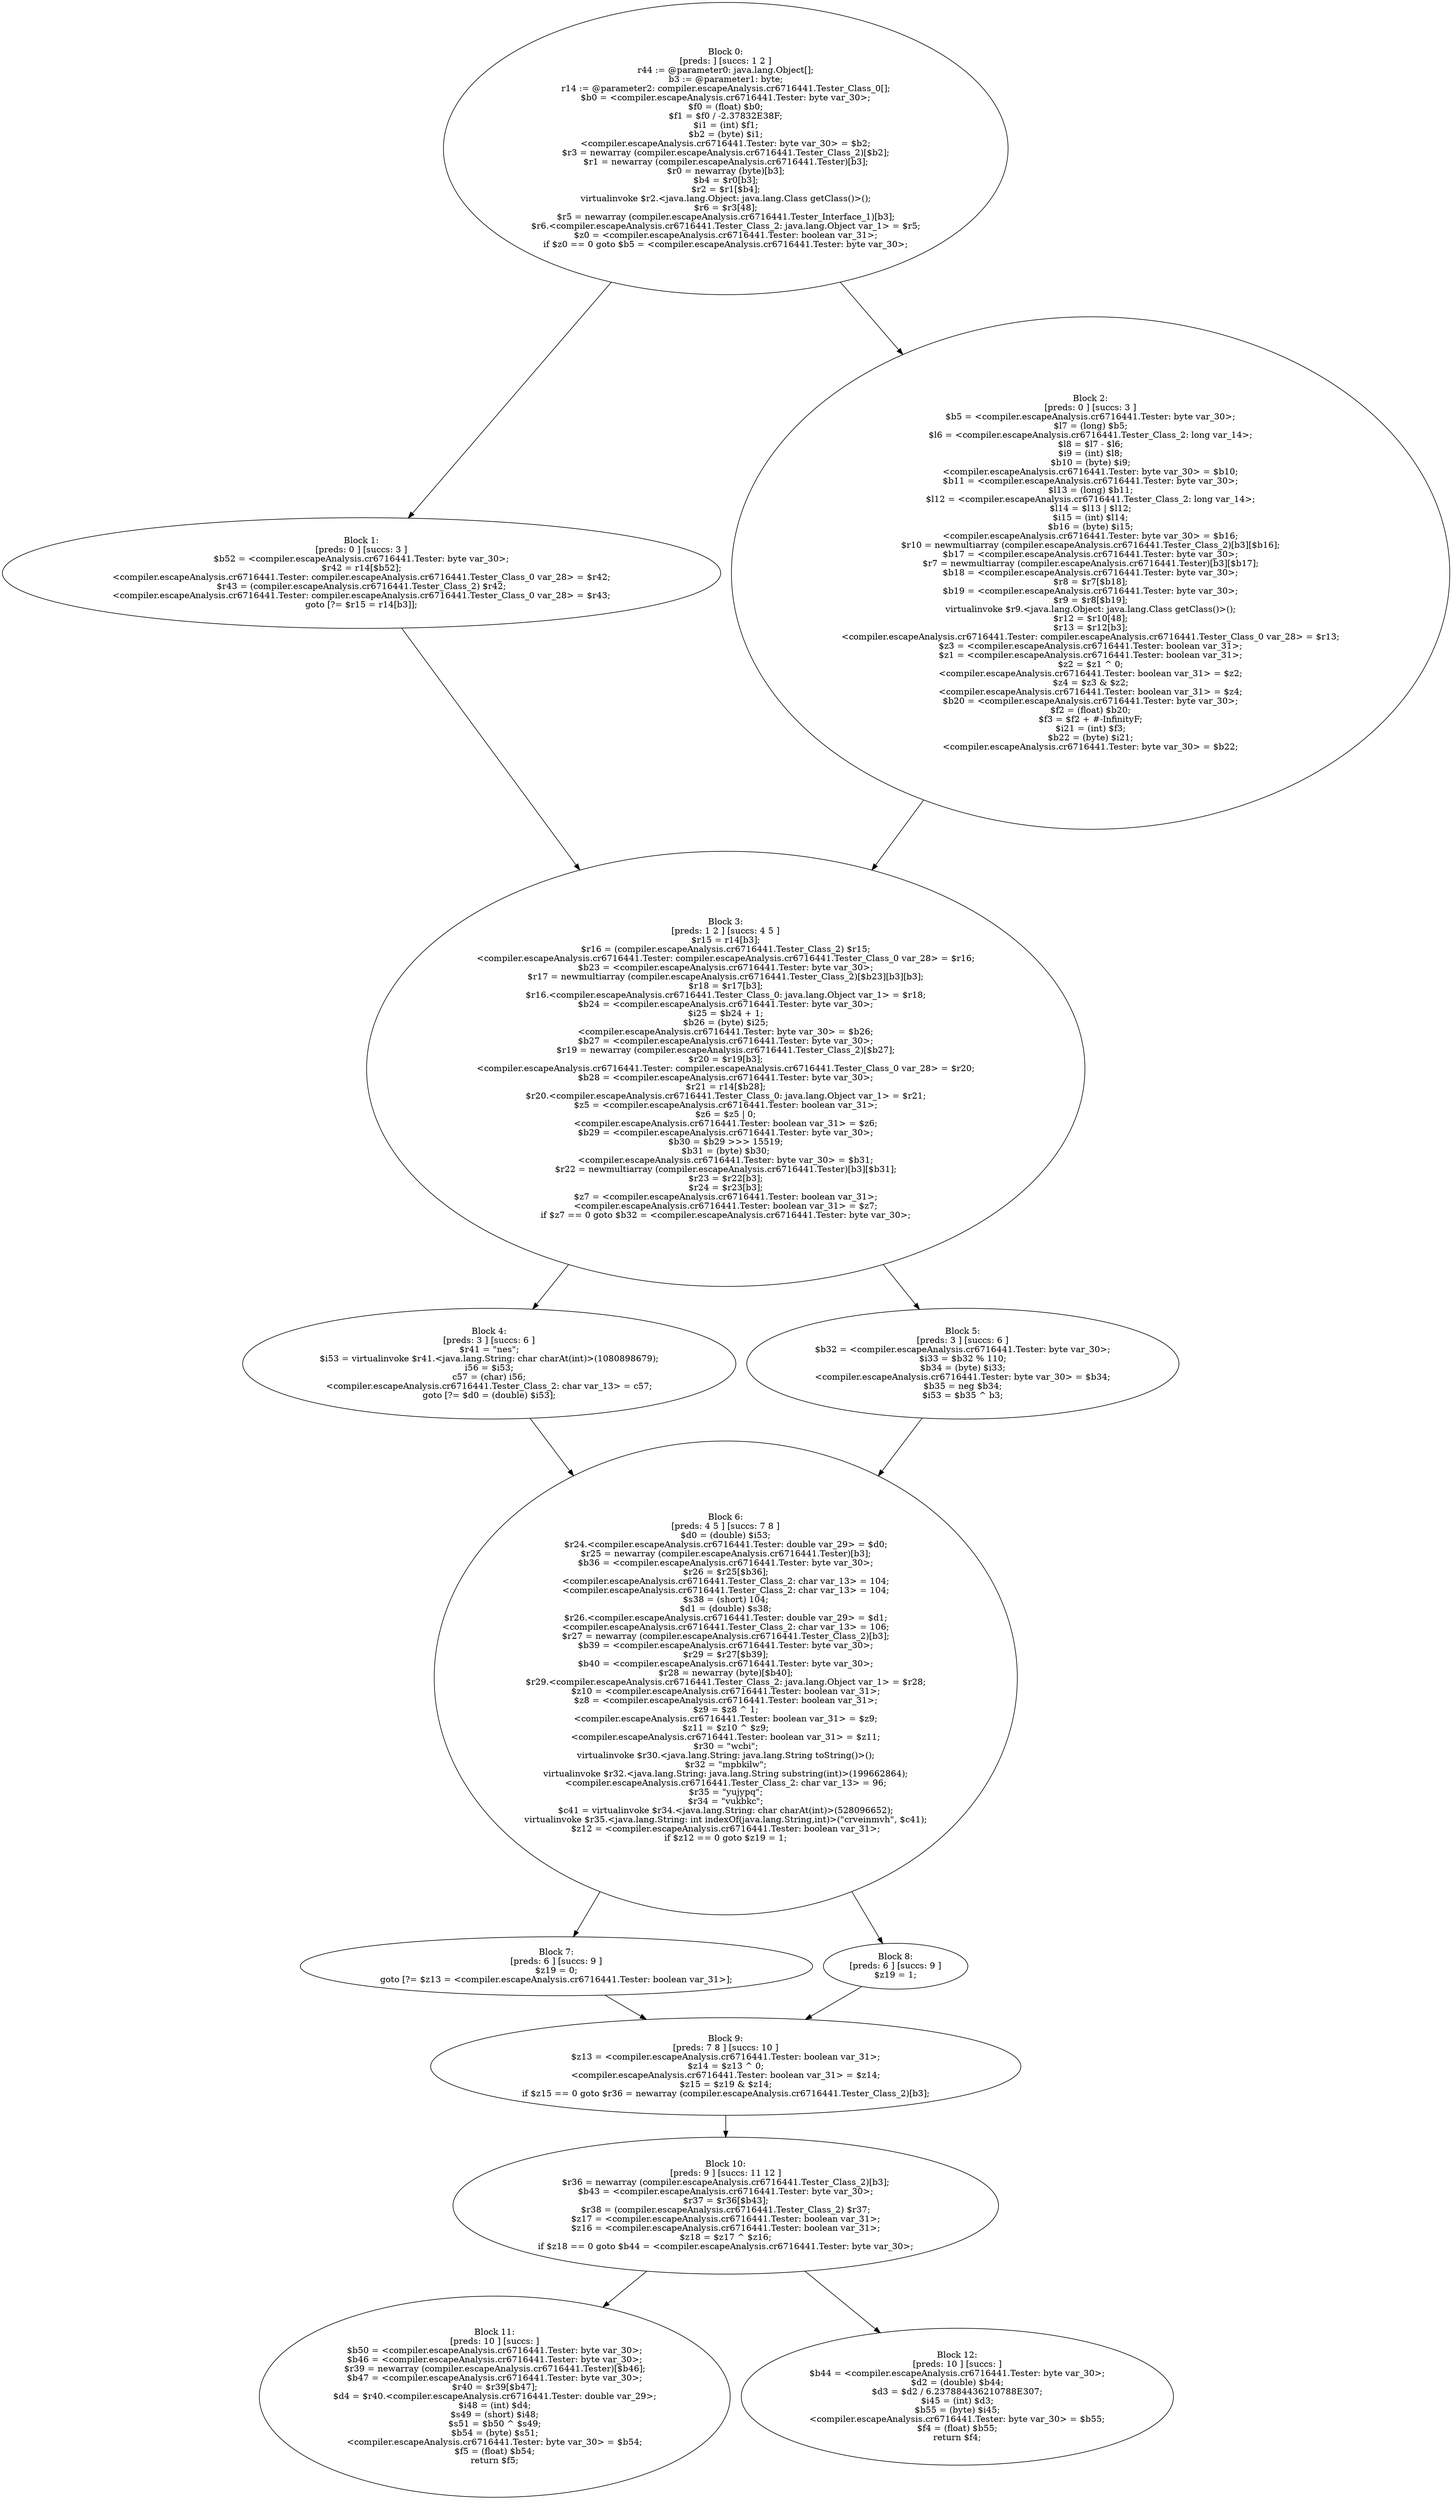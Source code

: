 digraph "unitGraph" {
    "Block 0:
[preds: ] [succs: 1 2 ]
r44 := @parameter0: java.lang.Object[];
b3 := @parameter1: byte;
r14 := @parameter2: compiler.escapeAnalysis.cr6716441.Tester_Class_0[];
$b0 = <compiler.escapeAnalysis.cr6716441.Tester: byte var_30>;
$f0 = (float) $b0;
$f1 = $f0 / -2.37832E38F;
$i1 = (int) $f1;
$b2 = (byte) $i1;
<compiler.escapeAnalysis.cr6716441.Tester: byte var_30> = $b2;
$r3 = newarray (compiler.escapeAnalysis.cr6716441.Tester_Class_2)[$b2];
$r1 = newarray (compiler.escapeAnalysis.cr6716441.Tester)[b3];
$r0 = newarray (byte)[b3];
$b4 = $r0[b3];
$r2 = $r1[$b4];
virtualinvoke $r2.<java.lang.Object: java.lang.Class getClass()>();
$r6 = $r3[48];
$r5 = newarray (compiler.escapeAnalysis.cr6716441.Tester_Interface_1)[b3];
$r6.<compiler.escapeAnalysis.cr6716441.Tester_Class_2: java.lang.Object var_1> = $r5;
$z0 = <compiler.escapeAnalysis.cr6716441.Tester: boolean var_31>;
if $z0 == 0 goto $b5 = <compiler.escapeAnalysis.cr6716441.Tester: byte var_30>;
"
    "Block 1:
[preds: 0 ] [succs: 3 ]
$b52 = <compiler.escapeAnalysis.cr6716441.Tester: byte var_30>;
$r42 = r14[$b52];
<compiler.escapeAnalysis.cr6716441.Tester: compiler.escapeAnalysis.cr6716441.Tester_Class_0 var_28> = $r42;
$r43 = (compiler.escapeAnalysis.cr6716441.Tester_Class_2) $r42;
<compiler.escapeAnalysis.cr6716441.Tester: compiler.escapeAnalysis.cr6716441.Tester_Class_0 var_28> = $r43;
goto [?= $r15 = r14[b3]];
"
    "Block 2:
[preds: 0 ] [succs: 3 ]
$b5 = <compiler.escapeAnalysis.cr6716441.Tester: byte var_30>;
$l7 = (long) $b5;
$l6 = <compiler.escapeAnalysis.cr6716441.Tester_Class_2: long var_14>;
$l8 = $l7 - $l6;
$i9 = (int) $l8;
$b10 = (byte) $i9;
<compiler.escapeAnalysis.cr6716441.Tester: byte var_30> = $b10;
$b11 = <compiler.escapeAnalysis.cr6716441.Tester: byte var_30>;
$l13 = (long) $b11;
$l12 = <compiler.escapeAnalysis.cr6716441.Tester_Class_2: long var_14>;
$l14 = $l13 | $l12;
$i15 = (int) $l14;
$b16 = (byte) $i15;
<compiler.escapeAnalysis.cr6716441.Tester: byte var_30> = $b16;
$r10 = newmultiarray (compiler.escapeAnalysis.cr6716441.Tester_Class_2)[b3][$b16];
$b17 = <compiler.escapeAnalysis.cr6716441.Tester: byte var_30>;
$r7 = newmultiarray (compiler.escapeAnalysis.cr6716441.Tester)[b3][$b17];
$b18 = <compiler.escapeAnalysis.cr6716441.Tester: byte var_30>;
$r8 = $r7[$b18];
$b19 = <compiler.escapeAnalysis.cr6716441.Tester: byte var_30>;
$r9 = $r8[$b19];
virtualinvoke $r9.<java.lang.Object: java.lang.Class getClass()>();
$r12 = $r10[48];
$r13 = $r12[b3];
<compiler.escapeAnalysis.cr6716441.Tester: compiler.escapeAnalysis.cr6716441.Tester_Class_0 var_28> = $r13;
$z3 = <compiler.escapeAnalysis.cr6716441.Tester: boolean var_31>;
$z1 = <compiler.escapeAnalysis.cr6716441.Tester: boolean var_31>;
$z2 = $z1 ^ 0;
<compiler.escapeAnalysis.cr6716441.Tester: boolean var_31> = $z2;
$z4 = $z3 & $z2;
<compiler.escapeAnalysis.cr6716441.Tester: boolean var_31> = $z4;
$b20 = <compiler.escapeAnalysis.cr6716441.Tester: byte var_30>;
$f2 = (float) $b20;
$f3 = $f2 + #-InfinityF;
$i21 = (int) $f3;
$b22 = (byte) $i21;
<compiler.escapeAnalysis.cr6716441.Tester: byte var_30> = $b22;
"
    "Block 3:
[preds: 1 2 ] [succs: 4 5 ]
$r15 = r14[b3];
$r16 = (compiler.escapeAnalysis.cr6716441.Tester_Class_2) $r15;
<compiler.escapeAnalysis.cr6716441.Tester: compiler.escapeAnalysis.cr6716441.Tester_Class_0 var_28> = $r16;
$b23 = <compiler.escapeAnalysis.cr6716441.Tester: byte var_30>;
$r17 = newmultiarray (compiler.escapeAnalysis.cr6716441.Tester_Class_2)[$b23][b3][b3];
$r18 = $r17[b3];
$r16.<compiler.escapeAnalysis.cr6716441.Tester_Class_0: java.lang.Object var_1> = $r18;
$b24 = <compiler.escapeAnalysis.cr6716441.Tester: byte var_30>;
$i25 = $b24 + 1;
$b26 = (byte) $i25;
<compiler.escapeAnalysis.cr6716441.Tester: byte var_30> = $b26;
$b27 = <compiler.escapeAnalysis.cr6716441.Tester: byte var_30>;
$r19 = newarray (compiler.escapeAnalysis.cr6716441.Tester_Class_2)[$b27];
$r20 = $r19[b3];
<compiler.escapeAnalysis.cr6716441.Tester: compiler.escapeAnalysis.cr6716441.Tester_Class_0 var_28> = $r20;
$b28 = <compiler.escapeAnalysis.cr6716441.Tester: byte var_30>;
$r21 = r14[$b28];
$r20.<compiler.escapeAnalysis.cr6716441.Tester_Class_0: java.lang.Object var_1> = $r21;
$z5 = <compiler.escapeAnalysis.cr6716441.Tester: boolean var_31>;
$z6 = $z5 | 0;
<compiler.escapeAnalysis.cr6716441.Tester: boolean var_31> = $z6;
$b29 = <compiler.escapeAnalysis.cr6716441.Tester: byte var_30>;
$b30 = $b29 >>> 15519;
$b31 = (byte) $b30;
<compiler.escapeAnalysis.cr6716441.Tester: byte var_30> = $b31;
$r22 = newmultiarray (compiler.escapeAnalysis.cr6716441.Tester)[b3][$b31];
$r23 = $r22[b3];
$r24 = $r23[b3];
$z7 = <compiler.escapeAnalysis.cr6716441.Tester: boolean var_31>;
<compiler.escapeAnalysis.cr6716441.Tester: boolean var_31> = $z7;
if $z7 == 0 goto $b32 = <compiler.escapeAnalysis.cr6716441.Tester: byte var_30>;
"
    "Block 4:
[preds: 3 ] [succs: 6 ]
$r41 = \"nes\";
$i53 = virtualinvoke $r41.<java.lang.String: char charAt(int)>(1080898679);
i56 = $i53;
c57 = (char) i56;
<compiler.escapeAnalysis.cr6716441.Tester_Class_2: char var_13> = c57;
goto [?= $d0 = (double) $i53];
"
    "Block 5:
[preds: 3 ] [succs: 6 ]
$b32 = <compiler.escapeAnalysis.cr6716441.Tester: byte var_30>;
$i33 = $b32 % 110;
$b34 = (byte) $i33;
<compiler.escapeAnalysis.cr6716441.Tester: byte var_30> = $b34;
$b35 = neg $b34;
$i53 = $b35 ^ b3;
"
    "Block 6:
[preds: 4 5 ] [succs: 7 8 ]
$d0 = (double) $i53;
$r24.<compiler.escapeAnalysis.cr6716441.Tester: double var_29> = $d0;
$r25 = newarray (compiler.escapeAnalysis.cr6716441.Tester)[b3];
$b36 = <compiler.escapeAnalysis.cr6716441.Tester: byte var_30>;
$r26 = $r25[$b36];
<compiler.escapeAnalysis.cr6716441.Tester_Class_2: char var_13> = 104;
<compiler.escapeAnalysis.cr6716441.Tester_Class_2: char var_13> = 104;
$s38 = (short) 104;
$d1 = (double) $s38;
$r26.<compiler.escapeAnalysis.cr6716441.Tester: double var_29> = $d1;
<compiler.escapeAnalysis.cr6716441.Tester_Class_2: char var_13> = 106;
$r27 = newarray (compiler.escapeAnalysis.cr6716441.Tester_Class_2)[b3];
$b39 = <compiler.escapeAnalysis.cr6716441.Tester: byte var_30>;
$r29 = $r27[$b39];
$b40 = <compiler.escapeAnalysis.cr6716441.Tester: byte var_30>;
$r28 = newarray (byte)[$b40];
$r29.<compiler.escapeAnalysis.cr6716441.Tester_Class_2: java.lang.Object var_1> = $r28;
$z10 = <compiler.escapeAnalysis.cr6716441.Tester: boolean var_31>;
$z8 = <compiler.escapeAnalysis.cr6716441.Tester: boolean var_31>;
$z9 = $z8 ^ 1;
<compiler.escapeAnalysis.cr6716441.Tester: boolean var_31> = $z9;
$z11 = $z10 ^ $z9;
<compiler.escapeAnalysis.cr6716441.Tester: boolean var_31> = $z11;
$r30 = \"wcbi\";
virtualinvoke $r30.<java.lang.String: java.lang.String toString()>();
$r32 = \"mpbkilw\";
virtualinvoke $r32.<java.lang.String: java.lang.String substring(int)>(199662864);
<compiler.escapeAnalysis.cr6716441.Tester_Class_2: char var_13> = 96;
$r35 = \"yujypq\";
$r34 = \"vukbkc\";
$c41 = virtualinvoke $r34.<java.lang.String: char charAt(int)>(528096652);
virtualinvoke $r35.<java.lang.String: int indexOf(java.lang.String,int)>(\"crveinmvh\", $c41);
$z12 = <compiler.escapeAnalysis.cr6716441.Tester: boolean var_31>;
if $z12 == 0 goto $z19 = 1;
"
    "Block 7:
[preds: 6 ] [succs: 9 ]
$z19 = 0;
goto [?= $z13 = <compiler.escapeAnalysis.cr6716441.Tester: boolean var_31>];
"
    "Block 8:
[preds: 6 ] [succs: 9 ]
$z19 = 1;
"
    "Block 9:
[preds: 7 8 ] [succs: 10 ]
$z13 = <compiler.escapeAnalysis.cr6716441.Tester: boolean var_31>;
$z14 = $z13 ^ 0;
<compiler.escapeAnalysis.cr6716441.Tester: boolean var_31> = $z14;
$z15 = $z19 & $z14;
if $z15 == 0 goto $r36 = newarray (compiler.escapeAnalysis.cr6716441.Tester_Class_2)[b3];
"
    "Block 10:
[preds: 9 ] [succs: 11 12 ]
$r36 = newarray (compiler.escapeAnalysis.cr6716441.Tester_Class_2)[b3];
$b43 = <compiler.escapeAnalysis.cr6716441.Tester: byte var_30>;
$r37 = $r36[$b43];
$r38 = (compiler.escapeAnalysis.cr6716441.Tester_Class_2) $r37;
$z17 = <compiler.escapeAnalysis.cr6716441.Tester: boolean var_31>;
$z16 = <compiler.escapeAnalysis.cr6716441.Tester: boolean var_31>;
$z18 = $z17 ^ $z16;
if $z18 == 0 goto $b44 = <compiler.escapeAnalysis.cr6716441.Tester: byte var_30>;
"
    "Block 11:
[preds: 10 ] [succs: ]
$b50 = <compiler.escapeAnalysis.cr6716441.Tester: byte var_30>;
$b46 = <compiler.escapeAnalysis.cr6716441.Tester: byte var_30>;
$r39 = newarray (compiler.escapeAnalysis.cr6716441.Tester)[$b46];
$b47 = <compiler.escapeAnalysis.cr6716441.Tester: byte var_30>;
$r40 = $r39[$b47];
$d4 = $r40.<compiler.escapeAnalysis.cr6716441.Tester: double var_29>;
$i48 = (int) $d4;
$s49 = (short) $i48;
$s51 = $b50 ^ $s49;
$b54 = (byte) $s51;
<compiler.escapeAnalysis.cr6716441.Tester: byte var_30> = $b54;
$f5 = (float) $b54;
return $f5;
"
    "Block 12:
[preds: 10 ] [succs: ]
$b44 = <compiler.escapeAnalysis.cr6716441.Tester: byte var_30>;
$d2 = (double) $b44;
$d3 = $d2 / 6.237884436210788E307;
$i45 = (int) $d3;
$b55 = (byte) $i45;
<compiler.escapeAnalysis.cr6716441.Tester: byte var_30> = $b55;
$f4 = (float) $b55;
return $f4;
"
    "Block 0:
[preds: ] [succs: 1 2 ]
r44 := @parameter0: java.lang.Object[];
b3 := @parameter1: byte;
r14 := @parameter2: compiler.escapeAnalysis.cr6716441.Tester_Class_0[];
$b0 = <compiler.escapeAnalysis.cr6716441.Tester: byte var_30>;
$f0 = (float) $b0;
$f1 = $f0 / -2.37832E38F;
$i1 = (int) $f1;
$b2 = (byte) $i1;
<compiler.escapeAnalysis.cr6716441.Tester: byte var_30> = $b2;
$r3 = newarray (compiler.escapeAnalysis.cr6716441.Tester_Class_2)[$b2];
$r1 = newarray (compiler.escapeAnalysis.cr6716441.Tester)[b3];
$r0 = newarray (byte)[b3];
$b4 = $r0[b3];
$r2 = $r1[$b4];
virtualinvoke $r2.<java.lang.Object: java.lang.Class getClass()>();
$r6 = $r3[48];
$r5 = newarray (compiler.escapeAnalysis.cr6716441.Tester_Interface_1)[b3];
$r6.<compiler.escapeAnalysis.cr6716441.Tester_Class_2: java.lang.Object var_1> = $r5;
$z0 = <compiler.escapeAnalysis.cr6716441.Tester: boolean var_31>;
if $z0 == 0 goto $b5 = <compiler.escapeAnalysis.cr6716441.Tester: byte var_30>;
"->"Block 1:
[preds: 0 ] [succs: 3 ]
$b52 = <compiler.escapeAnalysis.cr6716441.Tester: byte var_30>;
$r42 = r14[$b52];
<compiler.escapeAnalysis.cr6716441.Tester: compiler.escapeAnalysis.cr6716441.Tester_Class_0 var_28> = $r42;
$r43 = (compiler.escapeAnalysis.cr6716441.Tester_Class_2) $r42;
<compiler.escapeAnalysis.cr6716441.Tester: compiler.escapeAnalysis.cr6716441.Tester_Class_0 var_28> = $r43;
goto [?= $r15 = r14[b3]];
";
    "Block 0:
[preds: ] [succs: 1 2 ]
r44 := @parameter0: java.lang.Object[];
b3 := @parameter1: byte;
r14 := @parameter2: compiler.escapeAnalysis.cr6716441.Tester_Class_0[];
$b0 = <compiler.escapeAnalysis.cr6716441.Tester: byte var_30>;
$f0 = (float) $b0;
$f1 = $f0 / -2.37832E38F;
$i1 = (int) $f1;
$b2 = (byte) $i1;
<compiler.escapeAnalysis.cr6716441.Tester: byte var_30> = $b2;
$r3 = newarray (compiler.escapeAnalysis.cr6716441.Tester_Class_2)[$b2];
$r1 = newarray (compiler.escapeAnalysis.cr6716441.Tester)[b3];
$r0 = newarray (byte)[b3];
$b4 = $r0[b3];
$r2 = $r1[$b4];
virtualinvoke $r2.<java.lang.Object: java.lang.Class getClass()>();
$r6 = $r3[48];
$r5 = newarray (compiler.escapeAnalysis.cr6716441.Tester_Interface_1)[b3];
$r6.<compiler.escapeAnalysis.cr6716441.Tester_Class_2: java.lang.Object var_1> = $r5;
$z0 = <compiler.escapeAnalysis.cr6716441.Tester: boolean var_31>;
if $z0 == 0 goto $b5 = <compiler.escapeAnalysis.cr6716441.Tester: byte var_30>;
"->"Block 2:
[preds: 0 ] [succs: 3 ]
$b5 = <compiler.escapeAnalysis.cr6716441.Tester: byte var_30>;
$l7 = (long) $b5;
$l6 = <compiler.escapeAnalysis.cr6716441.Tester_Class_2: long var_14>;
$l8 = $l7 - $l6;
$i9 = (int) $l8;
$b10 = (byte) $i9;
<compiler.escapeAnalysis.cr6716441.Tester: byte var_30> = $b10;
$b11 = <compiler.escapeAnalysis.cr6716441.Tester: byte var_30>;
$l13 = (long) $b11;
$l12 = <compiler.escapeAnalysis.cr6716441.Tester_Class_2: long var_14>;
$l14 = $l13 | $l12;
$i15 = (int) $l14;
$b16 = (byte) $i15;
<compiler.escapeAnalysis.cr6716441.Tester: byte var_30> = $b16;
$r10 = newmultiarray (compiler.escapeAnalysis.cr6716441.Tester_Class_2)[b3][$b16];
$b17 = <compiler.escapeAnalysis.cr6716441.Tester: byte var_30>;
$r7 = newmultiarray (compiler.escapeAnalysis.cr6716441.Tester)[b3][$b17];
$b18 = <compiler.escapeAnalysis.cr6716441.Tester: byte var_30>;
$r8 = $r7[$b18];
$b19 = <compiler.escapeAnalysis.cr6716441.Tester: byte var_30>;
$r9 = $r8[$b19];
virtualinvoke $r9.<java.lang.Object: java.lang.Class getClass()>();
$r12 = $r10[48];
$r13 = $r12[b3];
<compiler.escapeAnalysis.cr6716441.Tester: compiler.escapeAnalysis.cr6716441.Tester_Class_0 var_28> = $r13;
$z3 = <compiler.escapeAnalysis.cr6716441.Tester: boolean var_31>;
$z1 = <compiler.escapeAnalysis.cr6716441.Tester: boolean var_31>;
$z2 = $z1 ^ 0;
<compiler.escapeAnalysis.cr6716441.Tester: boolean var_31> = $z2;
$z4 = $z3 & $z2;
<compiler.escapeAnalysis.cr6716441.Tester: boolean var_31> = $z4;
$b20 = <compiler.escapeAnalysis.cr6716441.Tester: byte var_30>;
$f2 = (float) $b20;
$f3 = $f2 + #-InfinityF;
$i21 = (int) $f3;
$b22 = (byte) $i21;
<compiler.escapeAnalysis.cr6716441.Tester: byte var_30> = $b22;
";
    "Block 1:
[preds: 0 ] [succs: 3 ]
$b52 = <compiler.escapeAnalysis.cr6716441.Tester: byte var_30>;
$r42 = r14[$b52];
<compiler.escapeAnalysis.cr6716441.Tester: compiler.escapeAnalysis.cr6716441.Tester_Class_0 var_28> = $r42;
$r43 = (compiler.escapeAnalysis.cr6716441.Tester_Class_2) $r42;
<compiler.escapeAnalysis.cr6716441.Tester: compiler.escapeAnalysis.cr6716441.Tester_Class_0 var_28> = $r43;
goto [?= $r15 = r14[b3]];
"->"Block 3:
[preds: 1 2 ] [succs: 4 5 ]
$r15 = r14[b3];
$r16 = (compiler.escapeAnalysis.cr6716441.Tester_Class_2) $r15;
<compiler.escapeAnalysis.cr6716441.Tester: compiler.escapeAnalysis.cr6716441.Tester_Class_0 var_28> = $r16;
$b23 = <compiler.escapeAnalysis.cr6716441.Tester: byte var_30>;
$r17 = newmultiarray (compiler.escapeAnalysis.cr6716441.Tester_Class_2)[$b23][b3][b3];
$r18 = $r17[b3];
$r16.<compiler.escapeAnalysis.cr6716441.Tester_Class_0: java.lang.Object var_1> = $r18;
$b24 = <compiler.escapeAnalysis.cr6716441.Tester: byte var_30>;
$i25 = $b24 + 1;
$b26 = (byte) $i25;
<compiler.escapeAnalysis.cr6716441.Tester: byte var_30> = $b26;
$b27 = <compiler.escapeAnalysis.cr6716441.Tester: byte var_30>;
$r19 = newarray (compiler.escapeAnalysis.cr6716441.Tester_Class_2)[$b27];
$r20 = $r19[b3];
<compiler.escapeAnalysis.cr6716441.Tester: compiler.escapeAnalysis.cr6716441.Tester_Class_0 var_28> = $r20;
$b28 = <compiler.escapeAnalysis.cr6716441.Tester: byte var_30>;
$r21 = r14[$b28];
$r20.<compiler.escapeAnalysis.cr6716441.Tester_Class_0: java.lang.Object var_1> = $r21;
$z5 = <compiler.escapeAnalysis.cr6716441.Tester: boolean var_31>;
$z6 = $z5 | 0;
<compiler.escapeAnalysis.cr6716441.Tester: boolean var_31> = $z6;
$b29 = <compiler.escapeAnalysis.cr6716441.Tester: byte var_30>;
$b30 = $b29 >>> 15519;
$b31 = (byte) $b30;
<compiler.escapeAnalysis.cr6716441.Tester: byte var_30> = $b31;
$r22 = newmultiarray (compiler.escapeAnalysis.cr6716441.Tester)[b3][$b31];
$r23 = $r22[b3];
$r24 = $r23[b3];
$z7 = <compiler.escapeAnalysis.cr6716441.Tester: boolean var_31>;
<compiler.escapeAnalysis.cr6716441.Tester: boolean var_31> = $z7;
if $z7 == 0 goto $b32 = <compiler.escapeAnalysis.cr6716441.Tester: byte var_30>;
";
    "Block 2:
[preds: 0 ] [succs: 3 ]
$b5 = <compiler.escapeAnalysis.cr6716441.Tester: byte var_30>;
$l7 = (long) $b5;
$l6 = <compiler.escapeAnalysis.cr6716441.Tester_Class_2: long var_14>;
$l8 = $l7 - $l6;
$i9 = (int) $l8;
$b10 = (byte) $i9;
<compiler.escapeAnalysis.cr6716441.Tester: byte var_30> = $b10;
$b11 = <compiler.escapeAnalysis.cr6716441.Tester: byte var_30>;
$l13 = (long) $b11;
$l12 = <compiler.escapeAnalysis.cr6716441.Tester_Class_2: long var_14>;
$l14 = $l13 | $l12;
$i15 = (int) $l14;
$b16 = (byte) $i15;
<compiler.escapeAnalysis.cr6716441.Tester: byte var_30> = $b16;
$r10 = newmultiarray (compiler.escapeAnalysis.cr6716441.Tester_Class_2)[b3][$b16];
$b17 = <compiler.escapeAnalysis.cr6716441.Tester: byte var_30>;
$r7 = newmultiarray (compiler.escapeAnalysis.cr6716441.Tester)[b3][$b17];
$b18 = <compiler.escapeAnalysis.cr6716441.Tester: byte var_30>;
$r8 = $r7[$b18];
$b19 = <compiler.escapeAnalysis.cr6716441.Tester: byte var_30>;
$r9 = $r8[$b19];
virtualinvoke $r9.<java.lang.Object: java.lang.Class getClass()>();
$r12 = $r10[48];
$r13 = $r12[b3];
<compiler.escapeAnalysis.cr6716441.Tester: compiler.escapeAnalysis.cr6716441.Tester_Class_0 var_28> = $r13;
$z3 = <compiler.escapeAnalysis.cr6716441.Tester: boolean var_31>;
$z1 = <compiler.escapeAnalysis.cr6716441.Tester: boolean var_31>;
$z2 = $z1 ^ 0;
<compiler.escapeAnalysis.cr6716441.Tester: boolean var_31> = $z2;
$z4 = $z3 & $z2;
<compiler.escapeAnalysis.cr6716441.Tester: boolean var_31> = $z4;
$b20 = <compiler.escapeAnalysis.cr6716441.Tester: byte var_30>;
$f2 = (float) $b20;
$f3 = $f2 + #-InfinityF;
$i21 = (int) $f3;
$b22 = (byte) $i21;
<compiler.escapeAnalysis.cr6716441.Tester: byte var_30> = $b22;
"->"Block 3:
[preds: 1 2 ] [succs: 4 5 ]
$r15 = r14[b3];
$r16 = (compiler.escapeAnalysis.cr6716441.Tester_Class_2) $r15;
<compiler.escapeAnalysis.cr6716441.Tester: compiler.escapeAnalysis.cr6716441.Tester_Class_0 var_28> = $r16;
$b23 = <compiler.escapeAnalysis.cr6716441.Tester: byte var_30>;
$r17 = newmultiarray (compiler.escapeAnalysis.cr6716441.Tester_Class_2)[$b23][b3][b3];
$r18 = $r17[b3];
$r16.<compiler.escapeAnalysis.cr6716441.Tester_Class_0: java.lang.Object var_1> = $r18;
$b24 = <compiler.escapeAnalysis.cr6716441.Tester: byte var_30>;
$i25 = $b24 + 1;
$b26 = (byte) $i25;
<compiler.escapeAnalysis.cr6716441.Tester: byte var_30> = $b26;
$b27 = <compiler.escapeAnalysis.cr6716441.Tester: byte var_30>;
$r19 = newarray (compiler.escapeAnalysis.cr6716441.Tester_Class_2)[$b27];
$r20 = $r19[b3];
<compiler.escapeAnalysis.cr6716441.Tester: compiler.escapeAnalysis.cr6716441.Tester_Class_0 var_28> = $r20;
$b28 = <compiler.escapeAnalysis.cr6716441.Tester: byte var_30>;
$r21 = r14[$b28];
$r20.<compiler.escapeAnalysis.cr6716441.Tester_Class_0: java.lang.Object var_1> = $r21;
$z5 = <compiler.escapeAnalysis.cr6716441.Tester: boolean var_31>;
$z6 = $z5 | 0;
<compiler.escapeAnalysis.cr6716441.Tester: boolean var_31> = $z6;
$b29 = <compiler.escapeAnalysis.cr6716441.Tester: byte var_30>;
$b30 = $b29 >>> 15519;
$b31 = (byte) $b30;
<compiler.escapeAnalysis.cr6716441.Tester: byte var_30> = $b31;
$r22 = newmultiarray (compiler.escapeAnalysis.cr6716441.Tester)[b3][$b31];
$r23 = $r22[b3];
$r24 = $r23[b3];
$z7 = <compiler.escapeAnalysis.cr6716441.Tester: boolean var_31>;
<compiler.escapeAnalysis.cr6716441.Tester: boolean var_31> = $z7;
if $z7 == 0 goto $b32 = <compiler.escapeAnalysis.cr6716441.Tester: byte var_30>;
";
    "Block 3:
[preds: 1 2 ] [succs: 4 5 ]
$r15 = r14[b3];
$r16 = (compiler.escapeAnalysis.cr6716441.Tester_Class_2) $r15;
<compiler.escapeAnalysis.cr6716441.Tester: compiler.escapeAnalysis.cr6716441.Tester_Class_0 var_28> = $r16;
$b23 = <compiler.escapeAnalysis.cr6716441.Tester: byte var_30>;
$r17 = newmultiarray (compiler.escapeAnalysis.cr6716441.Tester_Class_2)[$b23][b3][b3];
$r18 = $r17[b3];
$r16.<compiler.escapeAnalysis.cr6716441.Tester_Class_0: java.lang.Object var_1> = $r18;
$b24 = <compiler.escapeAnalysis.cr6716441.Tester: byte var_30>;
$i25 = $b24 + 1;
$b26 = (byte) $i25;
<compiler.escapeAnalysis.cr6716441.Tester: byte var_30> = $b26;
$b27 = <compiler.escapeAnalysis.cr6716441.Tester: byte var_30>;
$r19 = newarray (compiler.escapeAnalysis.cr6716441.Tester_Class_2)[$b27];
$r20 = $r19[b3];
<compiler.escapeAnalysis.cr6716441.Tester: compiler.escapeAnalysis.cr6716441.Tester_Class_0 var_28> = $r20;
$b28 = <compiler.escapeAnalysis.cr6716441.Tester: byte var_30>;
$r21 = r14[$b28];
$r20.<compiler.escapeAnalysis.cr6716441.Tester_Class_0: java.lang.Object var_1> = $r21;
$z5 = <compiler.escapeAnalysis.cr6716441.Tester: boolean var_31>;
$z6 = $z5 | 0;
<compiler.escapeAnalysis.cr6716441.Tester: boolean var_31> = $z6;
$b29 = <compiler.escapeAnalysis.cr6716441.Tester: byte var_30>;
$b30 = $b29 >>> 15519;
$b31 = (byte) $b30;
<compiler.escapeAnalysis.cr6716441.Tester: byte var_30> = $b31;
$r22 = newmultiarray (compiler.escapeAnalysis.cr6716441.Tester)[b3][$b31];
$r23 = $r22[b3];
$r24 = $r23[b3];
$z7 = <compiler.escapeAnalysis.cr6716441.Tester: boolean var_31>;
<compiler.escapeAnalysis.cr6716441.Tester: boolean var_31> = $z7;
if $z7 == 0 goto $b32 = <compiler.escapeAnalysis.cr6716441.Tester: byte var_30>;
"->"Block 4:
[preds: 3 ] [succs: 6 ]
$r41 = \"nes\";
$i53 = virtualinvoke $r41.<java.lang.String: char charAt(int)>(1080898679);
i56 = $i53;
c57 = (char) i56;
<compiler.escapeAnalysis.cr6716441.Tester_Class_2: char var_13> = c57;
goto [?= $d0 = (double) $i53];
";
    "Block 3:
[preds: 1 2 ] [succs: 4 5 ]
$r15 = r14[b3];
$r16 = (compiler.escapeAnalysis.cr6716441.Tester_Class_2) $r15;
<compiler.escapeAnalysis.cr6716441.Tester: compiler.escapeAnalysis.cr6716441.Tester_Class_0 var_28> = $r16;
$b23 = <compiler.escapeAnalysis.cr6716441.Tester: byte var_30>;
$r17 = newmultiarray (compiler.escapeAnalysis.cr6716441.Tester_Class_2)[$b23][b3][b3];
$r18 = $r17[b3];
$r16.<compiler.escapeAnalysis.cr6716441.Tester_Class_0: java.lang.Object var_1> = $r18;
$b24 = <compiler.escapeAnalysis.cr6716441.Tester: byte var_30>;
$i25 = $b24 + 1;
$b26 = (byte) $i25;
<compiler.escapeAnalysis.cr6716441.Tester: byte var_30> = $b26;
$b27 = <compiler.escapeAnalysis.cr6716441.Tester: byte var_30>;
$r19 = newarray (compiler.escapeAnalysis.cr6716441.Tester_Class_2)[$b27];
$r20 = $r19[b3];
<compiler.escapeAnalysis.cr6716441.Tester: compiler.escapeAnalysis.cr6716441.Tester_Class_0 var_28> = $r20;
$b28 = <compiler.escapeAnalysis.cr6716441.Tester: byte var_30>;
$r21 = r14[$b28];
$r20.<compiler.escapeAnalysis.cr6716441.Tester_Class_0: java.lang.Object var_1> = $r21;
$z5 = <compiler.escapeAnalysis.cr6716441.Tester: boolean var_31>;
$z6 = $z5 | 0;
<compiler.escapeAnalysis.cr6716441.Tester: boolean var_31> = $z6;
$b29 = <compiler.escapeAnalysis.cr6716441.Tester: byte var_30>;
$b30 = $b29 >>> 15519;
$b31 = (byte) $b30;
<compiler.escapeAnalysis.cr6716441.Tester: byte var_30> = $b31;
$r22 = newmultiarray (compiler.escapeAnalysis.cr6716441.Tester)[b3][$b31];
$r23 = $r22[b3];
$r24 = $r23[b3];
$z7 = <compiler.escapeAnalysis.cr6716441.Tester: boolean var_31>;
<compiler.escapeAnalysis.cr6716441.Tester: boolean var_31> = $z7;
if $z7 == 0 goto $b32 = <compiler.escapeAnalysis.cr6716441.Tester: byte var_30>;
"->"Block 5:
[preds: 3 ] [succs: 6 ]
$b32 = <compiler.escapeAnalysis.cr6716441.Tester: byte var_30>;
$i33 = $b32 % 110;
$b34 = (byte) $i33;
<compiler.escapeAnalysis.cr6716441.Tester: byte var_30> = $b34;
$b35 = neg $b34;
$i53 = $b35 ^ b3;
";
    "Block 4:
[preds: 3 ] [succs: 6 ]
$r41 = \"nes\";
$i53 = virtualinvoke $r41.<java.lang.String: char charAt(int)>(1080898679);
i56 = $i53;
c57 = (char) i56;
<compiler.escapeAnalysis.cr6716441.Tester_Class_2: char var_13> = c57;
goto [?= $d0 = (double) $i53];
"->"Block 6:
[preds: 4 5 ] [succs: 7 8 ]
$d0 = (double) $i53;
$r24.<compiler.escapeAnalysis.cr6716441.Tester: double var_29> = $d0;
$r25 = newarray (compiler.escapeAnalysis.cr6716441.Tester)[b3];
$b36 = <compiler.escapeAnalysis.cr6716441.Tester: byte var_30>;
$r26 = $r25[$b36];
<compiler.escapeAnalysis.cr6716441.Tester_Class_2: char var_13> = 104;
<compiler.escapeAnalysis.cr6716441.Tester_Class_2: char var_13> = 104;
$s38 = (short) 104;
$d1 = (double) $s38;
$r26.<compiler.escapeAnalysis.cr6716441.Tester: double var_29> = $d1;
<compiler.escapeAnalysis.cr6716441.Tester_Class_2: char var_13> = 106;
$r27 = newarray (compiler.escapeAnalysis.cr6716441.Tester_Class_2)[b3];
$b39 = <compiler.escapeAnalysis.cr6716441.Tester: byte var_30>;
$r29 = $r27[$b39];
$b40 = <compiler.escapeAnalysis.cr6716441.Tester: byte var_30>;
$r28 = newarray (byte)[$b40];
$r29.<compiler.escapeAnalysis.cr6716441.Tester_Class_2: java.lang.Object var_1> = $r28;
$z10 = <compiler.escapeAnalysis.cr6716441.Tester: boolean var_31>;
$z8 = <compiler.escapeAnalysis.cr6716441.Tester: boolean var_31>;
$z9 = $z8 ^ 1;
<compiler.escapeAnalysis.cr6716441.Tester: boolean var_31> = $z9;
$z11 = $z10 ^ $z9;
<compiler.escapeAnalysis.cr6716441.Tester: boolean var_31> = $z11;
$r30 = \"wcbi\";
virtualinvoke $r30.<java.lang.String: java.lang.String toString()>();
$r32 = \"mpbkilw\";
virtualinvoke $r32.<java.lang.String: java.lang.String substring(int)>(199662864);
<compiler.escapeAnalysis.cr6716441.Tester_Class_2: char var_13> = 96;
$r35 = \"yujypq\";
$r34 = \"vukbkc\";
$c41 = virtualinvoke $r34.<java.lang.String: char charAt(int)>(528096652);
virtualinvoke $r35.<java.lang.String: int indexOf(java.lang.String,int)>(\"crveinmvh\", $c41);
$z12 = <compiler.escapeAnalysis.cr6716441.Tester: boolean var_31>;
if $z12 == 0 goto $z19 = 1;
";
    "Block 5:
[preds: 3 ] [succs: 6 ]
$b32 = <compiler.escapeAnalysis.cr6716441.Tester: byte var_30>;
$i33 = $b32 % 110;
$b34 = (byte) $i33;
<compiler.escapeAnalysis.cr6716441.Tester: byte var_30> = $b34;
$b35 = neg $b34;
$i53 = $b35 ^ b3;
"->"Block 6:
[preds: 4 5 ] [succs: 7 8 ]
$d0 = (double) $i53;
$r24.<compiler.escapeAnalysis.cr6716441.Tester: double var_29> = $d0;
$r25 = newarray (compiler.escapeAnalysis.cr6716441.Tester)[b3];
$b36 = <compiler.escapeAnalysis.cr6716441.Tester: byte var_30>;
$r26 = $r25[$b36];
<compiler.escapeAnalysis.cr6716441.Tester_Class_2: char var_13> = 104;
<compiler.escapeAnalysis.cr6716441.Tester_Class_2: char var_13> = 104;
$s38 = (short) 104;
$d1 = (double) $s38;
$r26.<compiler.escapeAnalysis.cr6716441.Tester: double var_29> = $d1;
<compiler.escapeAnalysis.cr6716441.Tester_Class_2: char var_13> = 106;
$r27 = newarray (compiler.escapeAnalysis.cr6716441.Tester_Class_2)[b3];
$b39 = <compiler.escapeAnalysis.cr6716441.Tester: byte var_30>;
$r29 = $r27[$b39];
$b40 = <compiler.escapeAnalysis.cr6716441.Tester: byte var_30>;
$r28 = newarray (byte)[$b40];
$r29.<compiler.escapeAnalysis.cr6716441.Tester_Class_2: java.lang.Object var_1> = $r28;
$z10 = <compiler.escapeAnalysis.cr6716441.Tester: boolean var_31>;
$z8 = <compiler.escapeAnalysis.cr6716441.Tester: boolean var_31>;
$z9 = $z8 ^ 1;
<compiler.escapeAnalysis.cr6716441.Tester: boolean var_31> = $z9;
$z11 = $z10 ^ $z9;
<compiler.escapeAnalysis.cr6716441.Tester: boolean var_31> = $z11;
$r30 = \"wcbi\";
virtualinvoke $r30.<java.lang.String: java.lang.String toString()>();
$r32 = \"mpbkilw\";
virtualinvoke $r32.<java.lang.String: java.lang.String substring(int)>(199662864);
<compiler.escapeAnalysis.cr6716441.Tester_Class_2: char var_13> = 96;
$r35 = \"yujypq\";
$r34 = \"vukbkc\";
$c41 = virtualinvoke $r34.<java.lang.String: char charAt(int)>(528096652);
virtualinvoke $r35.<java.lang.String: int indexOf(java.lang.String,int)>(\"crveinmvh\", $c41);
$z12 = <compiler.escapeAnalysis.cr6716441.Tester: boolean var_31>;
if $z12 == 0 goto $z19 = 1;
";
    "Block 6:
[preds: 4 5 ] [succs: 7 8 ]
$d0 = (double) $i53;
$r24.<compiler.escapeAnalysis.cr6716441.Tester: double var_29> = $d0;
$r25 = newarray (compiler.escapeAnalysis.cr6716441.Tester)[b3];
$b36 = <compiler.escapeAnalysis.cr6716441.Tester: byte var_30>;
$r26 = $r25[$b36];
<compiler.escapeAnalysis.cr6716441.Tester_Class_2: char var_13> = 104;
<compiler.escapeAnalysis.cr6716441.Tester_Class_2: char var_13> = 104;
$s38 = (short) 104;
$d1 = (double) $s38;
$r26.<compiler.escapeAnalysis.cr6716441.Tester: double var_29> = $d1;
<compiler.escapeAnalysis.cr6716441.Tester_Class_2: char var_13> = 106;
$r27 = newarray (compiler.escapeAnalysis.cr6716441.Tester_Class_2)[b3];
$b39 = <compiler.escapeAnalysis.cr6716441.Tester: byte var_30>;
$r29 = $r27[$b39];
$b40 = <compiler.escapeAnalysis.cr6716441.Tester: byte var_30>;
$r28 = newarray (byte)[$b40];
$r29.<compiler.escapeAnalysis.cr6716441.Tester_Class_2: java.lang.Object var_1> = $r28;
$z10 = <compiler.escapeAnalysis.cr6716441.Tester: boolean var_31>;
$z8 = <compiler.escapeAnalysis.cr6716441.Tester: boolean var_31>;
$z9 = $z8 ^ 1;
<compiler.escapeAnalysis.cr6716441.Tester: boolean var_31> = $z9;
$z11 = $z10 ^ $z9;
<compiler.escapeAnalysis.cr6716441.Tester: boolean var_31> = $z11;
$r30 = \"wcbi\";
virtualinvoke $r30.<java.lang.String: java.lang.String toString()>();
$r32 = \"mpbkilw\";
virtualinvoke $r32.<java.lang.String: java.lang.String substring(int)>(199662864);
<compiler.escapeAnalysis.cr6716441.Tester_Class_2: char var_13> = 96;
$r35 = \"yujypq\";
$r34 = \"vukbkc\";
$c41 = virtualinvoke $r34.<java.lang.String: char charAt(int)>(528096652);
virtualinvoke $r35.<java.lang.String: int indexOf(java.lang.String,int)>(\"crveinmvh\", $c41);
$z12 = <compiler.escapeAnalysis.cr6716441.Tester: boolean var_31>;
if $z12 == 0 goto $z19 = 1;
"->"Block 7:
[preds: 6 ] [succs: 9 ]
$z19 = 0;
goto [?= $z13 = <compiler.escapeAnalysis.cr6716441.Tester: boolean var_31>];
";
    "Block 6:
[preds: 4 5 ] [succs: 7 8 ]
$d0 = (double) $i53;
$r24.<compiler.escapeAnalysis.cr6716441.Tester: double var_29> = $d0;
$r25 = newarray (compiler.escapeAnalysis.cr6716441.Tester)[b3];
$b36 = <compiler.escapeAnalysis.cr6716441.Tester: byte var_30>;
$r26 = $r25[$b36];
<compiler.escapeAnalysis.cr6716441.Tester_Class_2: char var_13> = 104;
<compiler.escapeAnalysis.cr6716441.Tester_Class_2: char var_13> = 104;
$s38 = (short) 104;
$d1 = (double) $s38;
$r26.<compiler.escapeAnalysis.cr6716441.Tester: double var_29> = $d1;
<compiler.escapeAnalysis.cr6716441.Tester_Class_2: char var_13> = 106;
$r27 = newarray (compiler.escapeAnalysis.cr6716441.Tester_Class_2)[b3];
$b39 = <compiler.escapeAnalysis.cr6716441.Tester: byte var_30>;
$r29 = $r27[$b39];
$b40 = <compiler.escapeAnalysis.cr6716441.Tester: byte var_30>;
$r28 = newarray (byte)[$b40];
$r29.<compiler.escapeAnalysis.cr6716441.Tester_Class_2: java.lang.Object var_1> = $r28;
$z10 = <compiler.escapeAnalysis.cr6716441.Tester: boolean var_31>;
$z8 = <compiler.escapeAnalysis.cr6716441.Tester: boolean var_31>;
$z9 = $z8 ^ 1;
<compiler.escapeAnalysis.cr6716441.Tester: boolean var_31> = $z9;
$z11 = $z10 ^ $z9;
<compiler.escapeAnalysis.cr6716441.Tester: boolean var_31> = $z11;
$r30 = \"wcbi\";
virtualinvoke $r30.<java.lang.String: java.lang.String toString()>();
$r32 = \"mpbkilw\";
virtualinvoke $r32.<java.lang.String: java.lang.String substring(int)>(199662864);
<compiler.escapeAnalysis.cr6716441.Tester_Class_2: char var_13> = 96;
$r35 = \"yujypq\";
$r34 = \"vukbkc\";
$c41 = virtualinvoke $r34.<java.lang.String: char charAt(int)>(528096652);
virtualinvoke $r35.<java.lang.String: int indexOf(java.lang.String,int)>(\"crveinmvh\", $c41);
$z12 = <compiler.escapeAnalysis.cr6716441.Tester: boolean var_31>;
if $z12 == 0 goto $z19 = 1;
"->"Block 8:
[preds: 6 ] [succs: 9 ]
$z19 = 1;
";
    "Block 7:
[preds: 6 ] [succs: 9 ]
$z19 = 0;
goto [?= $z13 = <compiler.escapeAnalysis.cr6716441.Tester: boolean var_31>];
"->"Block 9:
[preds: 7 8 ] [succs: 10 ]
$z13 = <compiler.escapeAnalysis.cr6716441.Tester: boolean var_31>;
$z14 = $z13 ^ 0;
<compiler.escapeAnalysis.cr6716441.Tester: boolean var_31> = $z14;
$z15 = $z19 & $z14;
if $z15 == 0 goto $r36 = newarray (compiler.escapeAnalysis.cr6716441.Tester_Class_2)[b3];
";
    "Block 8:
[preds: 6 ] [succs: 9 ]
$z19 = 1;
"->"Block 9:
[preds: 7 8 ] [succs: 10 ]
$z13 = <compiler.escapeAnalysis.cr6716441.Tester: boolean var_31>;
$z14 = $z13 ^ 0;
<compiler.escapeAnalysis.cr6716441.Tester: boolean var_31> = $z14;
$z15 = $z19 & $z14;
if $z15 == 0 goto $r36 = newarray (compiler.escapeAnalysis.cr6716441.Tester_Class_2)[b3];
";
    "Block 9:
[preds: 7 8 ] [succs: 10 ]
$z13 = <compiler.escapeAnalysis.cr6716441.Tester: boolean var_31>;
$z14 = $z13 ^ 0;
<compiler.escapeAnalysis.cr6716441.Tester: boolean var_31> = $z14;
$z15 = $z19 & $z14;
if $z15 == 0 goto $r36 = newarray (compiler.escapeAnalysis.cr6716441.Tester_Class_2)[b3];
"->"Block 10:
[preds: 9 ] [succs: 11 12 ]
$r36 = newarray (compiler.escapeAnalysis.cr6716441.Tester_Class_2)[b3];
$b43 = <compiler.escapeAnalysis.cr6716441.Tester: byte var_30>;
$r37 = $r36[$b43];
$r38 = (compiler.escapeAnalysis.cr6716441.Tester_Class_2) $r37;
$z17 = <compiler.escapeAnalysis.cr6716441.Tester: boolean var_31>;
$z16 = <compiler.escapeAnalysis.cr6716441.Tester: boolean var_31>;
$z18 = $z17 ^ $z16;
if $z18 == 0 goto $b44 = <compiler.escapeAnalysis.cr6716441.Tester: byte var_30>;
";
    "Block 10:
[preds: 9 ] [succs: 11 12 ]
$r36 = newarray (compiler.escapeAnalysis.cr6716441.Tester_Class_2)[b3];
$b43 = <compiler.escapeAnalysis.cr6716441.Tester: byte var_30>;
$r37 = $r36[$b43];
$r38 = (compiler.escapeAnalysis.cr6716441.Tester_Class_2) $r37;
$z17 = <compiler.escapeAnalysis.cr6716441.Tester: boolean var_31>;
$z16 = <compiler.escapeAnalysis.cr6716441.Tester: boolean var_31>;
$z18 = $z17 ^ $z16;
if $z18 == 0 goto $b44 = <compiler.escapeAnalysis.cr6716441.Tester: byte var_30>;
"->"Block 11:
[preds: 10 ] [succs: ]
$b50 = <compiler.escapeAnalysis.cr6716441.Tester: byte var_30>;
$b46 = <compiler.escapeAnalysis.cr6716441.Tester: byte var_30>;
$r39 = newarray (compiler.escapeAnalysis.cr6716441.Tester)[$b46];
$b47 = <compiler.escapeAnalysis.cr6716441.Tester: byte var_30>;
$r40 = $r39[$b47];
$d4 = $r40.<compiler.escapeAnalysis.cr6716441.Tester: double var_29>;
$i48 = (int) $d4;
$s49 = (short) $i48;
$s51 = $b50 ^ $s49;
$b54 = (byte) $s51;
<compiler.escapeAnalysis.cr6716441.Tester: byte var_30> = $b54;
$f5 = (float) $b54;
return $f5;
";
    "Block 10:
[preds: 9 ] [succs: 11 12 ]
$r36 = newarray (compiler.escapeAnalysis.cr6716441.Tester_Class_2)[b3];
$b43 = <compiler.escapeAnalysis.cr6716441.Tester: byte var_30>;
$r37 = $r36[$b43];
$r38 = (compiler.escapeAnalysis.cr6716441.Tester_Class_2) $r37;
$z17 = <compiler.escapeAnalysis.cr6716441.Tester: boolean var_31>;
$z16 = <compiler.escapeAnalysis.cr6716441.Tester: boolean var_31>;
$z18 = $z17 ^ $z16;
if $z18 == 0 goto $b44 = <compiler.escapeAnalysis.cr6716441.Tester: byte var_30>;
"->"Block 12:
[preds: 10 ] [succs: ]
$b44 = <compiler.escapeAnalysis.cr6716441.Tester: byte var_30>;
$d2 = (double) $b44;
$d3 = $d2 / 6.237884436210788E307;
$i45 = (int) $d3;
$b55 = (byte) $i45;
<compiler.escapeAnalysis.cr6716441.Tester: byte var_30> = $b55;
$f4 = (float) $b55;
return $f4;
";
}

